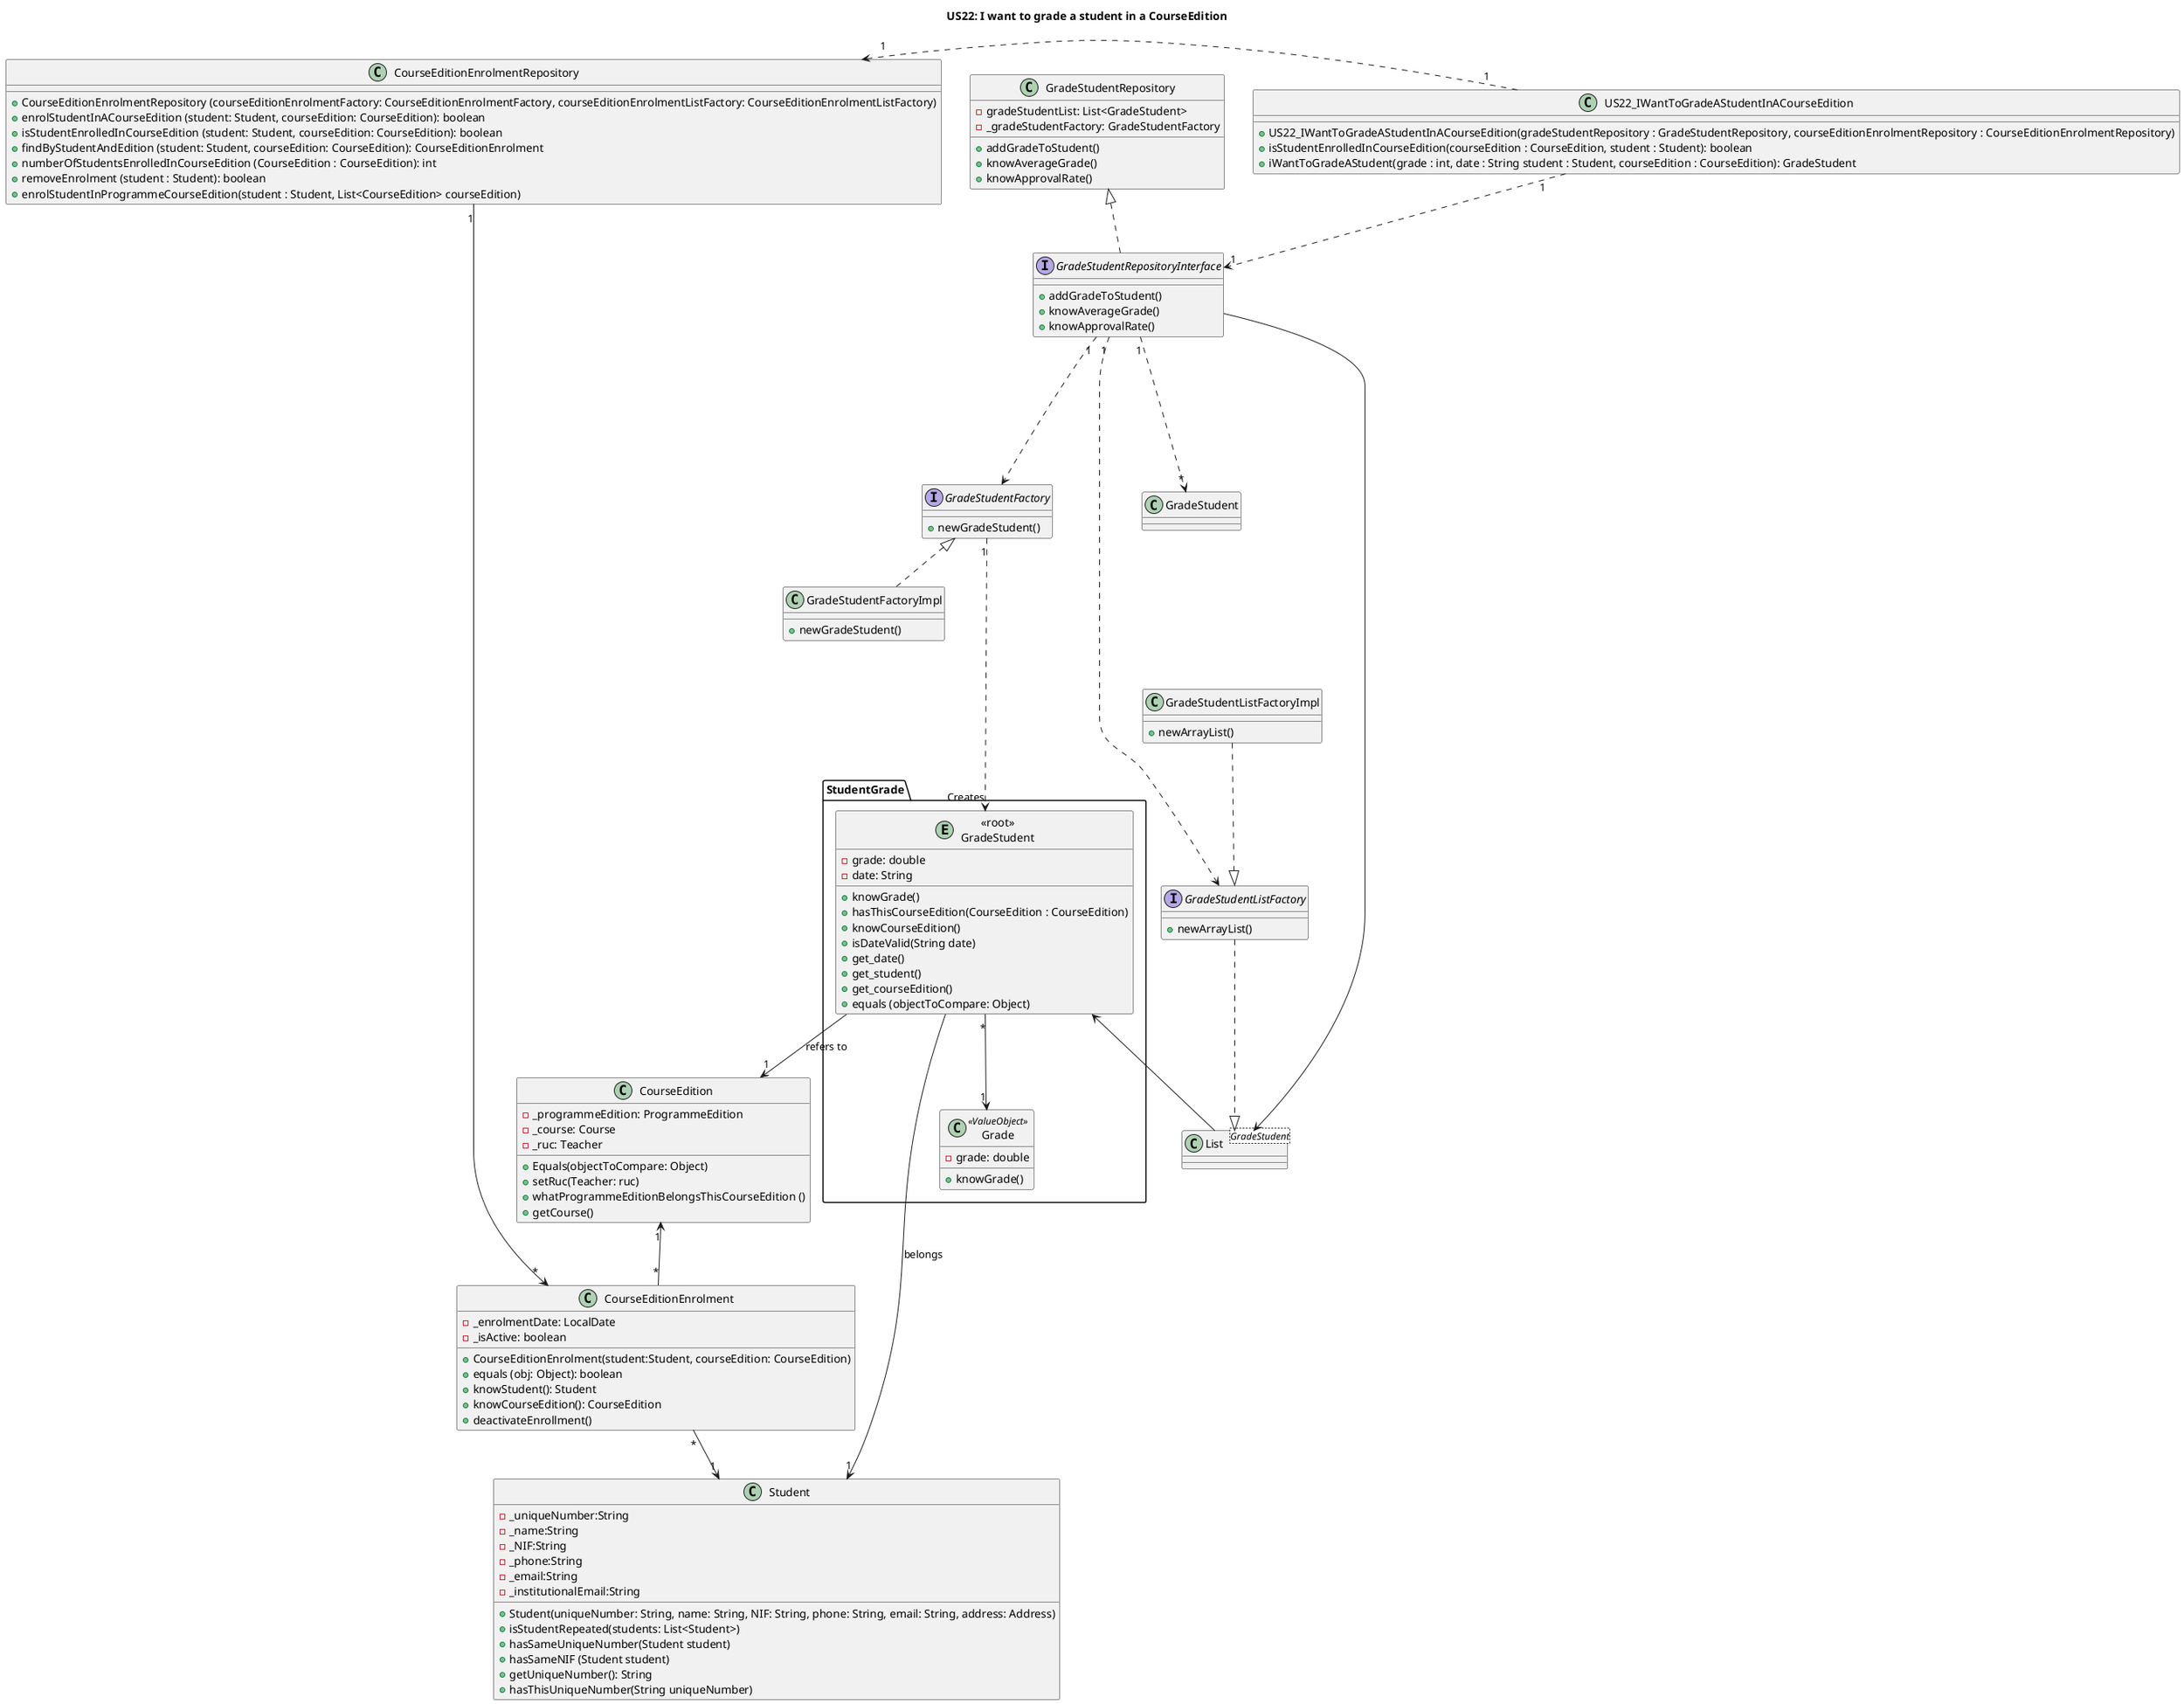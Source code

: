@startuml
title US22: I want to grade a student in a CourseEdition
'left to right direction

class US22_IWantToGradeAStudentInACourseEdition {
    +US22_IWantToGradeAStudentInACourseEdition(gradeStudentRepository : GradeStudentRepository, courseEditionEnrolmentRepository : CourseEditionEnrolmentRepository)
    +isStudentEnrolledInCourseEdition(courseEdition : CourseEdition, student : Student): boolean
    +iWantToGradeAStudent(grade : int, date : String student : Student, courseEdition : CourseEdition): GradeStudent

}

class CourseEditionEnrolmentRepository {
    +CourseEditionEnrolmentRepository (courseEditionEnrolmentFactory: CourseEditionEnrolmentFactory, courseEditionEnrolmentListFactory: CourseEditionEnrolmentListFactory)
    +enrolStudentInACourseEdition (student: Student, courseEdition: CourseEdition): boolean
    +isStudentEnrolledInCourseEdition (student: Student, courseEdition: CourseEdition): boolean
    +findByStudentAndEdition (student: Student, courseEdition: CourseEdition): CourseEditionEnrolment
    +numberOfStudentsEnrolledInCourseEdition (CourseEdition : CourseEdition): int
    +removeEnrolment (student : Student): boolean
    +enrolStudentInProgrammeCourseEdition(student : Student, List<CourseEdition> courseEdition)
}

class CourseEditionEnrolment {
    -_enrolmentDate: LocalDate
    - _isActive: boolean
    +CourseEditionEnrolment(student:Student, courseEdition: CourseEdition)
    +equals (obj: Object): boolean
    +knowStudent(): Student
    +knowCourseEdition(): CourseEdition
    +deactivateEnrollment()
}


class List<GradeStudent> {

}

package "StudentGrade" {
entity "<<root>>\nGradeStudent"  {
    -grade: double
    -date: String
    +knowGrade()
    +hasThisCourseEdition(CourseEdition : CourseEdition)
    +knowCourseEdition()
    +isDateValid(String date)
    +get_date()
    +get_student()
    +get_courseEdition()
     +equals (objectToCompare: Object)

    }
    class Grade <<ValueObject>> {
        -grade: double
        +knowGrade()
    }
}


class GradeStudentRepository {
    -gradeStudentList: List<GradeStudent>
    - _gradeStudentFactory: GradeStudentFactory
    +addGradeToStudent()
    +knowAverageGrade()
    +knowApprovalRate()
}

Interface GradeStudentRepositoryInterface {
    +addGradeToStudent()
    +knowAverageGrade()
    +knowApprovalRate()
}

interface GradeStudentFactory {
    +newGradeStudent()
}

interface GradeStudentListFactory {
    +newArrayList()
}

class GradeStudentListFactoryImpl {
    +newArrayList()
}

class GradeStudentFactoryImpl {
    +newGradeStudent()
}

class Student {
    -_uniqueNumber:String
    -_name:String
    -_NIF:String
    -_phone:String
    -_email:String
    -_institutionalEmail:String
    +Student(uniqueNumber: String, name: String, NIF: String, phone: String, email: String, address: Address)
    +isStudentRepeated(students: List<Student>)
    +hasSameUniqueNumber(Student student)
    +hasSameNIF (Student student)
    +getUniqueNumber(): String
    +hasThisUniqueNumber(String uniqueNumber)
}

class CourseEdition {
    -_programmeEdition: ProgrammeEdition
    -_course: Course
    -_ruc: Teacher
    +Equals(objectToCompare: Object)
    +setRuc(Teacher: ruc)
    +whatProgrammeEditionBelongsThisCourseEdition ()
    +getCourse()
}


"<<root>>\nGradeStudent" "*" --> "1" Grade
"<<root>>\nGradeStudent" --> "1" Student: belongs
"<<root>>\nGradeStudent" --> "1" CourseEdition: refers to
GradeStudentRepositoryInterface "1" ....> GradeStudentFactory
GradeStudentFactory "1" ....> "Creates" "<<root>>\nGradeStudent"
GradeStudentRepositoryInterface "1" ....>  GradeStudentListFactory
GradeStudentListFactoryImpl ..|>  GradeStudentListFactory
GradeStudentFactory  <|..  GradeStudentFactoryImpl
GradeStudentRepository <|.. GradeStudentRepositoryInterface
GradeStudentListFactory ..|> List
"<<root>>\nGradeStudent" <-- List
List <-- GradeStudentRepositoryInterface
CourseEditionEnrolmentRepository "1" --> "*" CourseEditionEnrolment
CourseEditionEnrolment "*" --> "1" Student
CourseEditionEnrolment "*" -up-> "1" CourseEdition


GradeStudentRepositoryInterface "1" ....> "*" GradeStudent


US22_IWantToGradeAStudentInACourseEdition "1" ..left..> "1    " CourseEditionEnrolmentRepository
US22_IWantToGradeAStudentInACourseEdition "1" ..> "1    " GradeStudentRepositoryInterface

@enduml